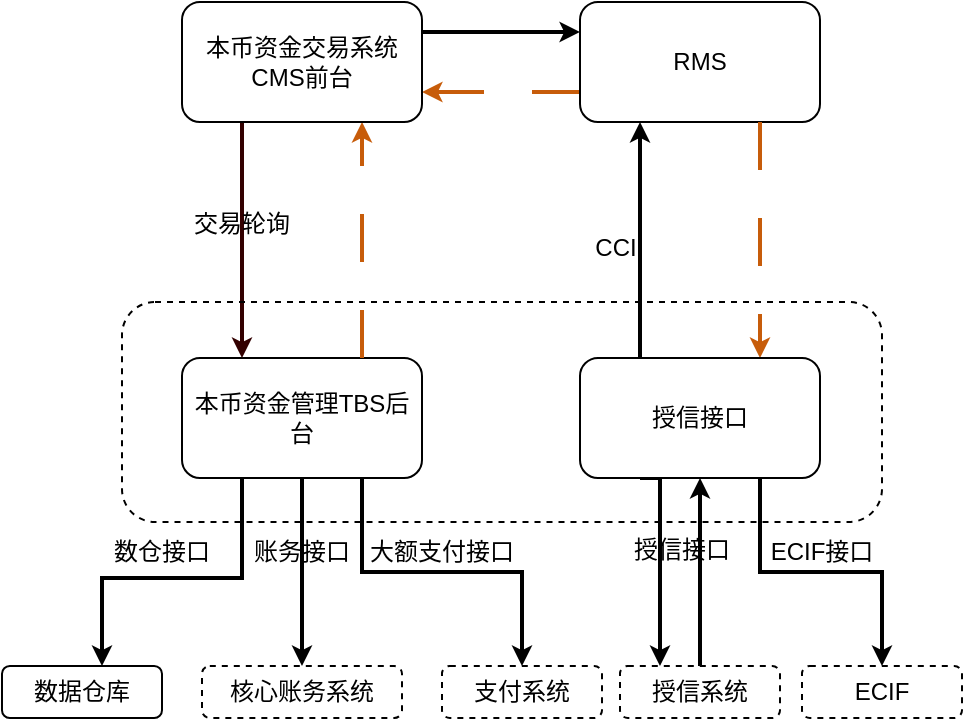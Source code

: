 <mxfile version="20.8.16" type="github">
  <diagram name="第 1 页" id="cNV2cXJWBwzcBS-IjUGi">
    <mxGraphModel dx="880" dy="438" grid="1" gridSize="10" guides="1" tooltips="1" connect="1" arrows="1" fold="1" page="1" pageScale="1" pageWidth="827" pageHeight="1169" math="0" shadow="0">
      <root>
        <mxCell id="0" />
        <mxCell id="1" parent="0" />
        <mxCell id="n2G_4QRYKkJpWBDmRzEd-3" style="edgeStyle=orthogonalEdgeStyle;rounded=0;orthogonalLoop=1;jettySize=auto;html=1;exitX=1;exitY=0.25;exitDx=0;exitDy=0;entryX=0;entryY=0.25;entryDx=0;entryDy=0;strokeWidth=2;endSize=4;" edge="1" parent="1" source="n2G_4QRYKkJpWBDmRzEd-1" target="n2G_4QRYKkJpWBDmRzEd-2">
          <mxGeometry relative="1" as="geometry" />
        </mxCell>
        <mxCell id="n2G_4QRYKkJpWBDmRzEd-4" style="edgeStyle=orthogonalEdgeStyle;rounded=0;orthogonalLoop=1;jettySize=auto;html=1;exitX=0;exitY=0.75;exitDx=0;exitDy=0;entryX=1;entryY=0.75;entryDx=0;entryDy=0;strokeWidth=2;dashed=1;dashPattern=12 12;fillColor=#fa6800;strokeColor=#C75C0A;endSize=4;" edge="1" parent="1" source="n2G_4QRYKkJpWBDmRzEd-2" target="n2G_4QRYKkJpWBDmRzEd-1">
          <mxGeometry relative="1" as="geometry" />
        </mxCell>
        <mxCell id="n2G_4QRYKkJpWBDmRzEd-2" value="RMS" style="rounded=1;whiteSpace=wrap;html=1;" vertex="1" parent="1">
          <mxGeometry x="319" y="122" width="120" height="60" as="geometry" />
        </mxCell>
        <mxCell id="n2G_4QRYKkJpWBDmRzEd-12" style="edgeStyle=orthogonalEdgeStyle;rounded=0;jumpStyle=none;orthogonalLoop=1;jettySize=auto;html=1;entryX=0.25;entryY=1;entryDx=0;entryDy=0;strokeColor=default;strokeWidth=2;startSize=6;endSize=4;exitX=0.25;exitY=0;exitDx=0;exitDy=0;" edge="1" parent="1" source="n2G_4QRYKkJpWBDmRzEd-24" target="n2G_4QRYKkJpWBDmRzEd-2">
          <mxGeometry relative="1" as="geometry">
            <mxPoint x="349" y="290" as="sourcePoint" />
          </mxGeometry>
        </mxCell>
        <mxCell id="n2G_4QRYKkJpWBDmRzEd-27" value="" style="edgeStyle=orthogonalEdgeStyle;rounded=0;jumpStyle=none;orthogonalLoop=1;jettySize=auto;html=1;strokeColor=default;strokeWidth=2;startSize=6;endSize=4;" edge="1" parent="1" source="n2G_4QRYKkJpWBDmRzEd-5" target="n2G_4QRYKkJpWBDmRzEd-26">
          <mxGeometry relative="1" as="geometry">
            <Array as="points">
              <mxPoint x="150" y="410" />
              <mxPoint x="80" y="410" />
            </Array>
          </mxGeometry>
        </mxCell>
        <mxCell id="n2G_4QRYKkJpWBDmRzEd-31" style="edgeStyle=orthogonalEdgeStyle;rounded=0;jumpStyle=none;orthogonalLoop=1;jettySize=auto;html=1;exitX=0.5;exitY=1;exitDx=0;exitDy=0;entryX=0.5;entryY=0;entryDx=0;entryDy=0;strokeColor=default;strokeWidth=2;startSize=6;endSize=4;" edge="1" parent="1" source="n2G_4QRYKkJpWBDmRzEd-5" target="n2G_4QRYKkJpWBDmRzEd-30">
          <mxGeometry relative="1" as="geometry">
            <Array as="points">
              <mxPoint x="180" y="454" />
            </Array>
          </mxGeometry>
        </mxCell>
        <mxCell id="n2G_4QRYKkJpWBDmRzEd-39" style="edgeStyle=orthogonalEdgeStyle;rounded=0;jumpStyle=none;orthogonalLoop=1;jettySize=auto;html=1;exitX=0.75;exitY=1;exitDx=0;exitDy=0;entryX=0.5;entryY=0;entryDx=0;entryDy=0;strokeColor=default;strokeWidth=2;startSize=6;endSize=4;" edge="1" parent="1" source="n2G_4QRYKkJpWBDmRzEd-5" target="n2G_4QRYKkJpWBDmRzEd-38">
          <mxGeometry relative="1" as="geometry" />
        </mxCell>
        <mxCell id="n2G_4QRYKkJpWBDmRzEd-5" value="本币资金管理TBS后台" style="whiteSpace=wrap;html=1;rounded=1;" vertex="1" parent="1">
          <mxGeometry x="120" y="300" width="120" height="60" as="geometry" />
        </mxCell>
        <mxCell id="n2G_4QRYKkJpWBDmRzEd-8" value="&lt;h6&gt;&lt;br&gt;&lt;/h6&gt;" style="endArrow=classic;html=1;rounded=0;strokeColor=#330000;strokeWidth=2;entryX=0.25;entryY=0;entryDx=0;entryDy=0;exitX=0.25;exitY=1;exitDx=0;exitDy=0;endSize=4;" edge="1" parent="1" source="n2G_4QRYKkJpWBDmRzEd-1" target="n2G_4QRYKkJpWBDmRzEd-5">
          <mxGeometry width="50" height="50" relative="1" as="geometry">
            <mxPoint x="200" y="190" as="sourcePoint" />
            <mxPoint x="440" y="220" as="targetPoint" />
          </mxGeometry>
        </mxCell>
        <mxCell id="n2G_4QRYKkJpWBDmRzEd-9" style="edgeStyle=orthogonalEdgeStyle;rounded=0;orthogonalLoop=1;jettySize=auto;html=1;entryX=0.75;entryY=1;entryDx=0;entryDy=0;strokeWidth=2;dashed=1;dashPattern=12 12;fillColor=#fa6800;strokeColor=#C75C0A;exitX=0.75;exitY=0;exitDx=0;exitDy=0;endSize=4;startSize=6;jumpStyle=line;" edge="1" parent="1" source="n2G_4QRYKkJpWBDmRzEd-5" target="n2G_4QRYKkJpWBDmRzEd-1">
          <mxGeometry relative="1" as="geometry">
            <mxPoint x="354" y="240" as="sourcePoint" />
            <mxPoint x="240" y="240" as="targetPoint" />
          </mxGeometry>
        </mxCell>
        <mxCell id="n2G_4QRYKkJpWBDmRzEd-10" value="交易轮询" style="text;strokeColor=none;align=center;fillColor=none;html=1;verticalAlign=middle;whiteSpace=wrap;rounded=0;" vertex="1" parent="1">
          <mxGeometry x="120" y="218" width="60" height="30" as="geometry" />
        </mxCell>
        <mxCell id="n2G_4QRYKkJpWBDmRzEd-17" value="CCI" style="text;strokeColor=none;align=center;fillColor=none;html=1;verticalAlign=middle;whiteSpace=wrap;rounded=0;" vertex="1" parent="1">
          <mxGeometry x="307" y="230" width="60" height="30" as="geometry" />
        </mxCell>
        <mxCell id="n2G_4QRYKkJpWBDmRzEd-1" value="本币资金交易系统CMS前台" style="rounded=1;whiteSpace=wrap;html=1;" vertex="1" parent="1">
          <mxGeometry x="120" y="122" width="120" height="60" as="geometry" />
        </mxCell>
        <mxCell id="n2G_4QRYKkJpWBDmRzEd-23" style="edgeStyle=orthogonalEdgeStyle;rounded=0;orthogonalLoop=1;jettySize=auto;html=1;strokeWidth=2;dashed=1;dashPattern=12 12;fillColor=#fa6800;strokeColor=#C75C0A;exitX=0.75;exitY=1;exitDx=0;exitDy=0;endSize=4;startSize=6;jumpStyle=line;" edge="1" parent="1" source="n2G_4QRYKkJpWBDmRzEd-2">
          <mxGeometry relative="1" as="geometry">
            <mxPoint x="375" y="358" as="sourcePoint" />
            <mxPoint x="409" y="300" as="targetPoint" />
          </mxGeometry>
        </mxCell>
        <mxCell id="n2G_4QRYKkJpWBDmRzEd-44" style="edgeStyle=orthogonalEdgeStyle;rounded=0;jumpStyle=none;orthogonalLoop=1;jettySize=auto;html=1;exitX=0.75;exitY=1;exitDx=0;exitDy=0;strokeColor=default;strokeWidth=2;startSize=6;endSize=4;" edge="1" parent="1" source="n2G_4QRYKkJpWBDmRzEd-24" target="n2G_4QRYKkJpWBDmRzEd-45">
          <mxGeometry relative="1" as="geometry">
            <mxPoint x="379" y="454" as="targetPoint" />
          </mxGeometry>
        </mxCell>
        <mxCell id="n2G_4QRYKkJpWBDmRzEd-57" style="edgeStyle=orthogonalEdgeStyle;rounded=0;jumpStyle=none;orthogonalLoop=1;jettySize=auto;html=1;exitX=0.25;exitY=1;exitDx=0;exitDy=0;entryX=0.25;entryY=0;entryDx=0;entryDy=0;strokeColor=default;strokeWidth=2;startSize=6;endSize=4;" edge="1" parent="1" source="n2G_4QRYKkJpWBDmRzEd-24" target="n2G_4QRYKkJpWBDmRzEd-43">
          <mxGeometry relative="1" as="geometry">
            <Array as="points">
              <mxPoint x="359" y="360" />
            </Array>
          </mxGeometry>
        </mxCell>
        <mxCell id="n2G_4QRYKkJpWBDmRzEd-24" value="授信接口" style="whiteSpace=wrap;html=1;rounded=1;" vertex="1" parent="1">
          <mxGeometry x="319" y="300" width="120" height="60" as="geometry" />
        </mxCell>
        <mxCell id="n2G_4QRYKkJpWBDmRzEd-26" value="数据仓库" style="whiteSpace=wrap;html=1;rounded=1;" vertex="1" parent="1">
          <mxGeometry x="30" y="454" width="80" height="26" as="geometry" />
        </mxCell>
        <mxCell id="n2G_4QRYKkJpWBDmRzEd-28" value="数仓接口" style="text;strokeColor=none;align=center;fillColor=none;html=1;verticalAlign=middle;whiteSpace=wrap;rounded=0;" vertex="1" parent="1">
          <mxGeometry x="80" y="382" width="60" height="30" as="geometry" />
        </mxCell>
        <mxCell id="n2G_4QRYKkJpWBDmRzEd-30" value="核心账务系统" style="whiteSpace=wrap;html=1;rounded=1;shadow=0;dashed=1;fillColor=none;" vertex="1" parent="1">
          <mxGeometry x="130" y="454" width="100" height="26" as="geometry" />
        </mxCell>
        <mxCell id="n2G_4QRYKkJpWBDmRzEd-34" value="账务接口" style="text;strokeColor=none;align=center;fillColor=none;html=1;verticalAlign=middle;whiteSpace=wrap;rounded=0;" vertex="1" parent="1">
          <mxGeometry x="150" y="382" width="60" height="30" as="geometry" />
        </mxCell>
        <mxCell id="n2G_4QRYKkJpWBDmRzEd-38" value="支付系统" style="whiteSpace=wrap;html=1;rounded=1;shadow=0;dashed=1;fillColor=none;" vertex="1" parent="1">
          <mxGeometry x="250" y="454" width="80" height="26" as="geometry" />
        </mxCell>
        <mxCell id="n2G_4QRYKkJpWBDmRzEd-40" value="大额支付接口" style="text;strokeColor=none;align=center;fillColor=none;html=1;verticalAlign=middle;whiteSpace=wrap;rounded=0;" vertex="1" parent="1">
          <mxGeometry x="210" y="382" width="80" height="30" as="geometry" />
        </mxCell>
        <mxCell id="n2G_4QRYKkJpWBDmRzEd-54" style="edgeStyle=orthogonalEdgeStyle;rounded=0;jumpStyle=none;orthogonalLoop=1;jettySize=auto;html=1;exitX=0.5;exitY=0;exitDx=0;exitDy=0;strokeColor=default;strokeWidth=2;startSize=6;endSize=4;entryX=0.5;entryY=1;entryDx=0;entryDy=0;" edge="1" parent="1" source="n2G_4QRYKkJpWBDmRzEd-43" target="n2G_4QRYKkJpWBDmRzEd-24">
          <mxGeometry relative="1" as="geometry">
            <mxPoint x="379" y="370" as="targetPoint" />
          </mxGeometry>
        </mxCell>
        <mxCell id="n2G_4QRYKkJpWBDmRzEd-43" value="授信系统" style="whiteSpace=wrap;html=1;rounded=1;shadow=0;dashed=1;fillColor=none;" vertex="1" parent="1">
          <mxGeometry x="339" y="454" width="80" height="26" as="geometry" />
        </mxCell>
        <mxCell id="n2G_4QRYKkJpWBDmRzEd-45" value="ECIF" style="whiteSpace=wrap;html=1;rounded=1;shadow=0;dashed=1;fillColor=none;" vertex="1" parent="1">
          <mxGeometry x="430" y="454" width="80" height="26" as="geometry" />
        </mxCell>
        <mxCell id="n2G_4QRYKkJpWBDmRzEd-49" value="ECIF接口" style="text;strokeColor=none;align=center;fillColor=none;html=1;verticalAlign=middle;whiteSpace=wrap;rounded=0;" vertex="1" parent="1">
          <mxGeometry x="400" y="382" width="80" height="30" as="geometry" />
        </mxCell>
        <mxCell id="n2G_4QRYKkJpWBDmRzEd-52" value="" style="rounded=1;whiteSpace=wrap;html=1;shadow=0;dashed=1;fillColor=none;" vertex="1" parent="1">
          <mxGeometry x="90" y="272" width="380" height="110" as="geometry" />
        </mxCell>
        <mxCell id="n2G_4QRYKkJpWBDmRzEd-47" value="授信接口" style="text;strokeColor=none;align=center;fillColor=none;html=1;verticalAlign=middle;whiteSpace=wrap;rounded=0;" vertex="1" parent="1">
          <mxGeometry x="330" y="381" width="80" height="30" as="geometry" />
        </mxCell>
      </root>
    </mxGraphModel>
  </diagram>
</mxfile>
